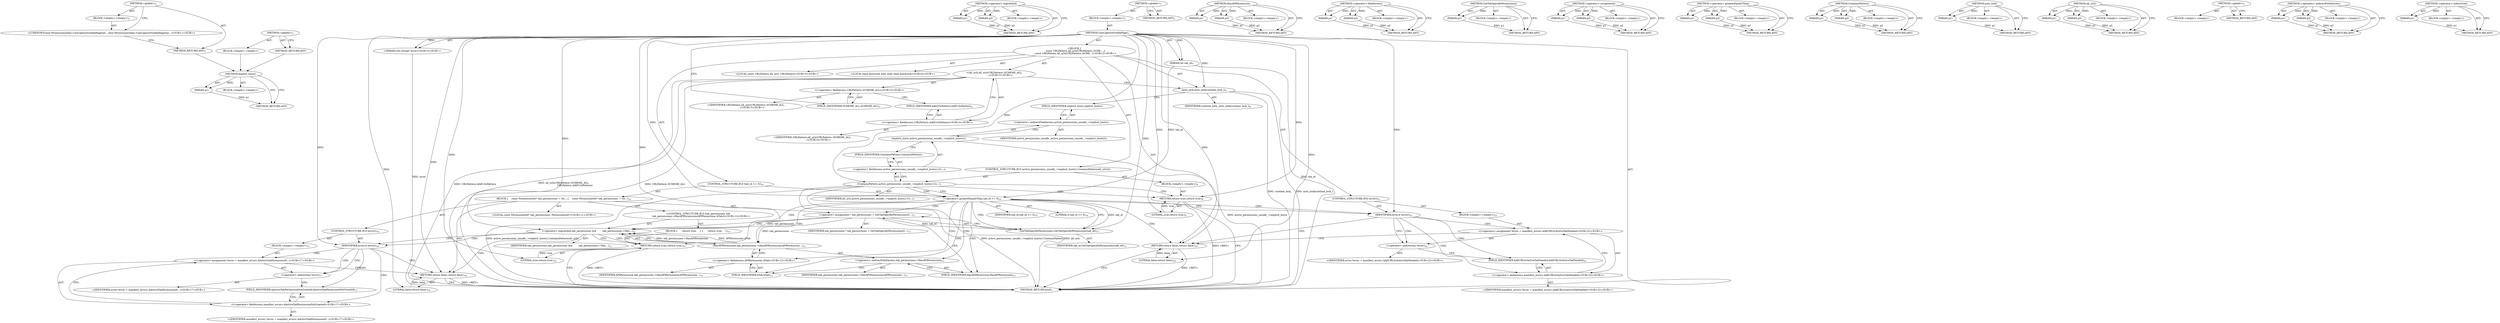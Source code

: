 digraph "&lt;global&gt;" {
vulnerable_126 [label=<(METHOD,explicit_hosts)>];
vulnerable_127 [label=<(PARAM,p1)>];
vulnerable_128 [label=<(BLOCK,&lt;empty&gt;,&lt;empty&gt;)>];
vulnerable_129 [label=<(METHOD_RETURN,ANY)>];
vulnerable_149 [label=<(METHOD,&lt;operator&gt;.logicalAnd)>];
vulnerable_150 [label=<(PARAM,p1)>];
vulnerable_151 [label=<(PARAM,p2)>];
vulnerable_152 [label=<(BLOCK,&lt;empty&gt;,&lt;empty&gt;)>];
vulnerable_153 [label=<(METHOD_RETURN,ANY)>];
vulnerable_6 [label=<(METHOD,&lt;global&gt;)<SUB>1</SUB>>];
vulnerable_7 [label=<(BLOCK,&lt;empty&gt;,&lt;empty&gt;)<SUB>1</SUB>>];
vulnerable_8 [label=<(METHOD,CanCaptureVisiblePage)<SUB>1</SUB>>];
vulnerable_9 [label=<(PARAM,int tab_id)<SUB>1</SUB>>];
vulnerable_10 [label="<(PARAM,std::string* error)<SUB>2</SUB>>"];
vulnerable_11 [label="<(BLOCK,{
   const URLPattern all_urls(URLPattern::SCHE...,{
   const URLPattern all_urls(URLPattern::SCHE...)<SUB>2</SUB>>"];
vulnerable_12 [label="<(LOCAL,const URLPattern all_urls: URLPattern)<SUB>3</SUB>>"];
vulnerable_13 [label="<(all_urls,all_urls(URLPattern::SCHEME_ALL,
              ...)<SUB>3</SUB>>"];
vulnerable_14 [label="<(&lt;operator&gt;.fieldAccess,URLPattern::SCHEME_ALL)<SUB>3</SUB>>"];
vulnerable_15 [label="<(IDENTIFIER,URLPattern,all_urls(URLPattern::SCHEME_ALL,
              ...)<SUB>3</SUB>>"];
vulnerable_16 [label=<(FIELD_IDENTIFIER,SCHEME_ALL,SCHEME_ALL)<SUB>3</SUB>>];
vulnerable_17 [label="<(&lt;operator&gt;.fieldAccess,URLPattern::kAllUrlsPattern)<SUB>4</SUB>>"];
vulnerable_18 [label="<(IDENTIFIER,URLPattern,all_urls(URLPattern::SCHEME_ALL,
              ...)<SUB>4</SUB>>"];
vulnerable_19 [label=<(FIELD_IDENTIFIER,kAllUrlsPattern,kAllUrlsPattern)<SUB>4</SUB>>];
vulnerable_20 [label="<(LOCAL,base.AutoLock auto_lock: base.AutoLock)<SUB>6</SUB>>"];
vulnerable_21 [label=<(auto_lock,auto_lock(runtime_lock_))<SUB>6</SUB>>];
vulnerable_22 [label=<(IDENTIFIER,runtime_lock_,auto_lock(runtime_lock_))<SUB>6</SUB>>];
vulnerable_23 [label=<(CONTROL_STRUCTURE,IF,if (active_permissions_unsafe_-&gt;explicit_hosts().ContainsPattern(all_urls)))<SUB>7</SUB>>];
vulnerable_24 [label=<(ContainsPattern,active_permissions_unsafe_-&gt;explicit_hosts().Co...)<SUB>7</SUB>>];
vulnerable_25 [label=<(&lt;operator&gt;.fieldAccess,active_permissions_unsafe_-&gt;explicit_hosts().Co...)<SUB>7</SUB>>];
vulnerable_26 [label=<(explicit_hosts,active_permissions_unsafe_-&gt;explicit_hosts())<SUB>7</SUB>>];
vulnerable_27 [label=<(&lt;operator&gt;.indirectFieldAccess,active_permissions_unsafe_-&gt;explicit_hosts)<SUB>7</SUB>>];
vulnerable_28 [label=<(IDENTIFIER,active_permissions_unsafe_,active_permissions_unsafe_-&gt;explicit_hosts())<SUB>7</SUB>>];
vulnerable_29 [label=<(FIELD_IDENTIFIER,explicit_hosts,explicit_hosts)<SUB>7</SUB>>];
vulnerable_30 [label=<(FIELD_IDENTIFIER,ContainsPattern,ContainsPattern)<SUB>7</SUB>>];
vulnerable_31 [label=<(IDENTIFIER,all_urls,active_permissions_unsafe_-&gt;explicit_hosts().Co...)<SUB>7</SUB>>];
vulnerable_32 [label=<(BLOCK,&lt;empty&gt;,&lt;empty&gt;)<SUB>8</SUB>>];
vulnerable_33 [label=<(RETURN,return true;,return true;)<SUB>8</SUB>>];
vulnerable_34 [label=<(LITERAL,true,return true;)<SUB>8</SUB>>];
vulnerable_35 [label=<(CONTROL_STRUCTURE,IF,if (tab_id &gt;= 0))<SUB>10</SUB>>];
vulnerable_36 [label=<(&lt;operator&gt;.greaterEqualsThan,tab_id &gt;= 0)<SUB>10</SUB>>];
vulnerable_37 [label=<(IDENTIFIER,tab_id,tab_id &gt;= 0)<SUB>10</SUB>>];
vulnerable_38 [label=<(LITERAL,0,tab_id &gt;= 0)<SUB>10</SUB>>];
vulnerable_39 [label=<(BLOCK,{
    const PermissionSet* tab_permissions = Ge...,{
    const PermissionSet* tab_permissions = Ge...)<SUB>10</SUB>>];
vulnerable_40 [label="<(LOCAL,const PermissionSet* tab_permissions: PermissionSet*)<SUB>11</SUB>>"];
vulnerable_41 [label=<(&lt;operator&gt;.assignment,* tab_permissions = GetTabSpecificPermissions(t...)<SUB>11</SUB>>];
vulnerable_42 [label=<(IDENTIFIER,tab_permissions,* tab_permissions = GetTabSpecificPermissions(t...)<SUB>11</SUB>>];
vulnerable_43 [label=<(GetTabSpecificPermissions,GetTabSpecificPermissions(tab_id))<SUB>11</SUB>>];
vulnerable_44 [label=<(IDENTIFIER,tab_id,GetTabSpecificPermissions(tab_id))<SUB>11</SUB>>];
vulnerable_45 [label="<(CONTROL_STRUCTURE,IF,if (tab_permissions &amp;&amp;
        tab_permissions-&gt;HasAPIPermission(APIPermission::kTab)))<SUB>12</SUB>>"];
vulnerable_46 [label=<(&lt;operator&gt;.logicalAnd,tab_permissions &amp;&amp;
        tab_permissions-&gt;Has...)<SUB>12</SUB>>];
vulnerable_47 [label=<(IDENTIFIER,tab_permissions,tab_permissions &amp;&amp;
        tab_permissions-&gt;Has...)<SUB>12</SUB>>];
vulnerable_48 [label=<(HasAPIPermission,tab_permissions-&gt;HasAPIPermission(APIPermission...)<SUB>13</SUB>>];
vulnerable_49 [label=<(&lt;operator&gt;.indirectFieldAccess,tab_permissions-&gt;HasAPIPermission)<SUB>13</SUB>>];
vulnerable_50 [label=<(IDENTIFIER,tab_permissions,tab_permissions-&gt;HasAPIPermission(APIPermission...)<SUB>13</SUB>>];
vulnerable_51 [label=<(FIELD_IDENTIFIER,HasAPIPermission,HasAPIPermission)<SUB>13</SUB>>];
vulnerable_52 [label="<(&lt;operator&gt;.fieldAccess,APIPermission::kTab)<SUB>13</SUB>>"];
vulnerable_53 [label=<(IDENTIFIER,APIPermission,tab_permissions-&gt;HasAPIPermission(APIPermission...)<SUB>13</SUB>>];
vulnerable_54 [label=<(FIELD_IDENTIFIER,kTab,kTab)<SUB>13</SUB>>];
vulnerable_55 [label=<(BLOCK,{
      return true;
    },{
      return true;
    })<SUB>13</SUB>>];
vulnerable_56 [label=<(RETURN,return true;,return true;)<SUB>14</SUB>>];
vulnerable_57 [label=<(LITERAL,true,return true;)<SUB>14</SUB>>];
vulnerable_58 [label=<(CONTROL_STRUCTURE,IF,if (error))<SUB>16</SUB>>];
vulnerable_59 [label=<(IDENTIFIER,error,if (error))<SUB>16</SUB>>];
vulnerable_60 [label=<(BLOCK,&lt;empty&gt;,&lt;empty&gt;)<SUB>17</SUB>>];
vulnerable_61 [label="<(&lt;operator&gt;.assignment,*error = manifest_errors::kActiveTabPermissionN...)<SUB>17</SUB>>"];
vulnerable_62 [label=<(&lt;operator&gt;.indirection,*error)<SUB>17</SUB>>];
vulnerable_63 [label="<(IDENTIFIER,error,*error = manifest_errors::kActiveTabPermissionN...)<SUB>17</SUB>>"];
vulnerable_64 [label="<(&lt;operator&gt;.fieldAccess,manifest_errors::kActiveTabPermissionNotGranted)<SUB>17</SUB>>"];
vulnerable_65 [label="<(IDENTIFIER,manifest_errors,*error = manifest_errors::kActiveTabPermissionN...)<SUB>17</SUB>>"];
vulnerable_66 [label=<(FIELD_IDENTIFIER,kActiveTabPermissionNotGranted,kActiveTabPermissionNotGranted)<SUB>17</SUB>>];
vulnerable_67 [label=<(RETURN,return false;,return false;)<SUB>18</SUB>>];
vulnerable_68 [label=<(LITERAL,false,return false;)<SUB>18</SUB>>];
vulnerable_69 [label=<(CONTROL_STRUCTURE,IF,if (error))<SUB>21</SUB>>];
vulnerable_70 [label=<(IDENTIFIER,error,if (error))<SUB>21</SUB>>];
vulnerable_71 [label=<(BLOCK,&lt;empty&gt;,&lt;empty&gt;)<SUB>22</SUB>>];
vulnerable_72 [label="<(&lt;operator&gt;.assignment,*error = manifest_errors::kAllURLOrActiveTabNeeded)<SUB>22</SUB>>"];
vulnerable_73 [label=<(&lt;operator&gt;.indirection,*error)<SUB>22</SUB>>];
vulnerable_74 [label="<(IDENTIFIER,error,*error = manifest_errors::kAllURLOrActiveTabNeeded)<SUB>22</SUB>>"];
vulnerable_75 [label="<(&lt;operator&gt;.fieldAccess,manifest_errors::kAllURLOrActiveTabNeeded)<SUB>22</SUB>>"];
vulnerable_76 [label="<(IDENTIFIER,manifest_errors,*error = manifest_errors::kAllURLOrActiveTabNeeded)<SUB>22</SUB>>"];
vulnerable_77 [label=<(FIELD_IDENTIFIER,kAllURLOrActiveTabNeeded,kAllURLOrActiveTabNeeded)<SUB>22</SUB>>];
vulnerable_78 [label=<(RETURN,return false;,return false;)<SUB>23</SUB>>];
vulnerable_79 [label=<(LITERAL,false,return false;)<SUB>23</SUB>>];
vulnerable_80 [label=<(METHOD_RETURN,bool)<SUB>1</SUB>>];
vulnerable_82 [label=<(METHOD_RETURN,ANY)<SUB>1</SUB>>];
vulnerable_154 [label=<(METHOD,HasAPIPermission)>];
vulnerable_155 [label=<(PARAM,p1)>];
vulnerable_156 [label=<(PARAM,p2)>];
vulnerable_157 [label=<(BLOCK,&lt;empty&gt;,&lt;empty&gt;)>];
vulnerable_158 [label=<(METHOD_RETURN,ANY)>];
vulnerable_112 [label=<(METHOD,&lt;operator&gt;.fieldAccess)>];
vulnerable_113 [label=<(PARAM,p1)>];
vulnerable_114 [label=<(PARAM,p2)>];
vulnerable_115 [label=<(BLOCK,&lt;empty&gt;,&lt;empty&gt;)>];
vulnerable_116 [label=<(METHOD_RETURN,ANY)>];
vulnerable_145 [label=<(METHOD,GetTabSpecificPermissions)>];
vulnerable_146 [label=<(PARAM,p1)>];
vulnerable_147 [label=<(BLOCK,&lt;empty&gt;,&lt;empty&gt;)>];
vulnerable_148 [label=<(METHOD_RETURN,ANY)>];
vulnerable_140 [label=<(METHOD,&lt;operator&gt;.assignment)>];
vulnerable_141 [label=<(PARAM,p1)>];
vulnerable_142 [label=<(PARAM,p2)>];
vulnerable_143 [label=<(BLOCK,&lt;empty&gt;,&lt;empty&gt;)>];
vulnerable_144 [label=<(METHOD_RETURN,ANY)>];
vulnerable_135 [label=<(METHOD,&lt;operator&gt;.greaterEqualsThan)>];
vulnerable_136 [label=<(PARAM,p1)>];
vulnerable_137 [label=<(PARAM,p2)>];
vulnerable_138 [label=<(BLOCK,&lt;empty&gt;,&lt;empty&gt;)>];
vulnerable_139 [label=<(METHOD_RETURN,ANY)>];
vulnerable_121 [label=<(METHOD,ContainsPattern)>];
vulnerable_122 [label=<(PARAM,p1)>];
vulnerable_123 [label=<(PARAM,p2)>];
vulnerable_124 [label=<(BLOCK,&lt;empty&gt;,&lt;empty&gt;)>];
vulnerable_125 [label=<(METHOD_RETURN,ANY)>];
vulnerable_117 [label=<(METHOD,auto_lock)>];
vulnerable_118 [label=<(PARAM,p1)>];
vulnerable_119 [label=<(BLOCK,&lt;empty&gt;,&lt;empty&gt;)>];
vulnerable_120 [label=<(METHOD_RETURN,ANY)>];
vulnerable_107 [label=<(METHOD,all_urls)>];
vulnerable_108 [label=<(PARAM,p1)>];
vulnerable_109 [label=<(PARAM,p2)>];
vulnerable_110 [label=<(BLOCK,&lt;empty&gt;,&lt;empty&gt;)>];
vulnerable_111 [label=<(METHOD_RETURN,ANY)>];
vulnerable_101 [label=<(METHOD,&lt;global&gt;)<SUB>1</SUB>>];
vulnerable_102 [label=<(BLOCK,&lt;empty&gt;,&lt;empty&gt;)>];
vulnerable_103 [label=<(METHOD_RETURN,ANY)>];
vulnerable_130 [label=<(METHOD,&lt;operator&gt;.indirectFieldAccess)>];
vulnerable_131 [label=<(PARAM,p1)>];
vulnerable_132 [label=<(PARAM,p2)>];
vulnerable_133 [label=<(BLOCK,&lt;empty&gt;,&lt;empty&gt;)>];
vulnerable_134 [label=<(METHOD_RETURN,ANY)>];
vulnerable_159 [label=<(METHOD,&lt;operator&gt;.indirection)>];
vulnerable_160 [label=<(PARAM,p1)>];
vulnerable_161 [label=<(BLOCK,&lt;empty&gt;,&lt;empty&gt;)>];
vulnerable_162 [label=<(METHOD_RETURN,ANY)>];
fixed_6 [label=<(METHOD,&lt;global&gt;)<SUB>1</SUB>>];
fixed_7 [label=<(BLOCK,&lt;empty&gt;,&lt;empty&gt;)<SUB>1</SUB>>];
fixed_8 [label="<(UNKNOWN,bool PermissionsData::CanCaptureVisiblePage(int...,bool PermissionsData::CanCaptureVisiblePage(int...)<SUB>1</SUB>>"];
fixed_9 [label=<(METHOD_RETURN,ANY)<SUB>1</SUB>>];
fixed_14 [label=<(METHOD,&lt;global&gt;)<SUB>1</SUB>>];
fixed_15 [label=<(BLOCK,&lt;empty&gt;,&lt;empty&gt;)>];
fixed_16 [label=<(METHOD_RETURN,ANY)>];
vulnerable_126 -> vulnerable_127  [key=0, label="AST: "];
vulnerable_126 -> vulnerable_127  [key=1, label="DDG: "];
vulnerable_126 -> vulnerable_128  [key=0, label="AST: "];
vulnerable_126 -> vulnerable_129  [key=0, label="AST: "];
vulnerable_126 -> vulnerable_129  [key=1, label="CFG: "];
vulnerable_127 -> vulnerable_129  [key=0, label="DDG: p1"];
vulnerable_149 -> vulnerable_150  [key=0, label="AST: "];
vulnerable_149 -> vulnerable_150  [key=1, label="DDG: "];
vulnerable_149 -> vulnerable_152  [key=0, label="AST: "];
vulnerable_149 -> vulnerable_151  [key=0, label="AST: "];
vulnerable_149 -> vulnerable_151  [key=1, label="DDG: "];
vulnerable_149 -> vulnerable_153  [key=0, label="AST: "];
vulnerable_149 -> vulnerable_153  [key=1, label="CFG: "];
vulnerable_150 -> vulnerable_153  [key=0, label="DDG: p1"];
vulnerable_151 -> vulnerable_153  [key=0, label="DDG: p2"];
vulnerable_6 -> vulnerable_7  [key=0, label="AST: "];
vulnerable_6 -> vulnerable_82  [key=0, label="AST: "];
vulnerable_6 -> vulnerable_82  [key=1, label="CFG: "];
vulnerable_7 -> vulnerable_8  [key=0, label="AST: "];
vulnerable_8 -> vulnerable_9  [key=0, label="AST: "];
vulnerable_8 -> vulnerable_9  [key=1, label="DDG: "];
vulnerable_8 -> vulnerable_10  [key=0, label="AST: "];
vulnerable_8 -> vulnerable_10  [key=1, label="DDG: "];
vulnerable_8 -> vulnerable_11  [key=0, label="AST: "];
vulnerable_8 -> vulnerable_80  [key=0, label="AST: "];
vulnerable_8 -> vulnerable_16  [key=0, label="CFG: "];
vulnerable_8 -> vulnerable_78  [key=0, label="DDG: "];
vulnerable_8 -> vulnerable_21  [key=0, label="DDG: "];
vulnerable_8 -> vulnerable_70  [key=0, label="DDG: "];
vulnerable_8 -> vulnerable_79  [key=0, label="DDG: "];
vulnerable_8 -> vulnerable_24  [key=0, label="DDG: "];
vulnerable_8 -> vulnerable_33  [key=0, label="DDG: "];
vulnerable_8 -> vulnerable_36  [key=0, label="DDG: "];
vulnerable_8 -> vulnerable_67  [key=0, label="DDG: "];
vulnerable_8 -> vulnerable_34  [key=0, label="DDG: "];
vulnerable_8 -> vulnerable_59  [key=0, label="DDG: "];
vulnerable_8 -> vulnerable_68  [key=0, label="DDG: "];
vulnerable_8 -> vulnerable_43  [key=0, label="DDG: "];
vulnerable_8 -> vulnerable_46  [key=0, label="DDG: "];
vulnerable_8 -> vulnerable_56  [key=0, label="DDG: "];
vulnerable_8 -> vulnerable_57  [key=0, label="DDG: "];
vulnerable_9 -> vulnerable_80  [key=0, label="DDG: tab_id"];
vulnerable_9 -> vulnerable_36  [key=0, label="DDG: tab_id"];
vulnerable_10 -> vulnerable_80  [key=0, label="DDG: error"];
vulnerable_11 -> vulnerable_12  [key=0, label="AST: "];
vulnerable_11 -> vulnerable_13  [key=0, label="AST: "];
vulnerable_11 -> vulnerable_20  [key=0, label="AST: "];
vulnerable_11 -> vulnerable_21  [key=0, label="AST: "];
vulnerable_11 -> vulnerable_23  [key=0, label="AST: "];
vulnerable_11 -> vulnerable_35  [key=0, label="AST: "];
vulnerable_11 -> vulnerable_69  [key=0, label="AST: "];
vulnerable_11 -> vulnerable_78  [key=0, label="AST: "];
vulnerable_13 -> vulnerable_14  [key=0, label="AST: "];
vulnerable_13 -> vulnerable_17  [key=0, label="AST: "];
vulnerable_13 -> vulnerable_21  [key=0, label="CFG: "];
vulnerable_13 -> vulnerable_80  [key=0, label="DDG: URLPattern::SCHEME_ALL"];
vulnerable_13 -> vulnerable_80  [key=1, label="DDG: URLPattern::kAllUrlsPattern"];
vulnerable_13 -> vulnerable_80  [key=2, label="DDG: all_urls(URLPattern::SCHEME_ALL,
                             URLPattern::kAllUrlsPattern)"];
vulnerable_14 -> vulnerable_15  [key=0, label="AST: "];
vulnerable_14 -> vulnerable_16  [key=0, label="AST: "];
vulnerable_14 -> vulnerable_19  [key=0, label="CFG: "];
vulnerable_16 -> vulnerable_14  [key=0, label="CFG: "];
vulnerable_17 -> vulnerable_18  [key=0, label="AST: "];
vulnerable_17 -> vulnerable_19  [key=0, label="AST: "];
vulnerable_17 -> vulnerable_13  [key=0, label="CFG: "];
vulnerable_19 -> vulnerable_17  [key=0, label="CFG: "];
vulnerable_21 -> vulnerable_22  [key=0, label="AST: "];
vulnerable_21 -> vulnerable_29  [key=0, label="CFG: "];
vulnerable_21 -> vulnerable_80  [key=0, label="DDG: auto_lock(runtime_lock_)"];
vulnerable_21 -> vulnerable_80  [key=1, label="DDG: runtime_lock_"];
vulnerable_23 -> vulnerable_24  [key=0, label="AST: "];
vulnerable_23 -> vulnerable_32  [key=0, label="AST: "];
vulnerable_24 -> vulnerable_25  [key=0, label="AST: "];
vulnerable_24 -> vulnerable_31  [key=0, label="AST: "];
vulnerable_24 -> vulnerable_33  [key=0, label="CFG: "];
vulnerable_24 -> vulnerable_33  [key=1, label="CDG: "];
vulnerable_24 -> vulnerable_36  [key=0, label="CFG: "];
vulnerable_24 -> vulnerable_36  [key=1, label="CDG: "];
vulnerable_24 -> vulnerable_80  [key=0, label="DDG: active_permissions_unsafe_-&gt;explicit_hosts().ContainsPattern"];
vulnerable_24 -> vulnerable_80  [key=1, label="DDG: all_urls"];
vulnerable_24 -> vulnerable_80  [key=2, label="DDG: active_permissions_unsafe_-&gt;explicit_hosts().ContainsPattern(all_urls)"];
vulnerable_25 -> vulnerable_26  [key=0, label="AST: "];
vulnerable_25 -> vulnerable_30  [key=0, label="AST: "];
vulnerable_25 -> vulnerable_24  [key=0, label="CFG: "];
vulnerable_26 -> vulnerable_27  [key=0, label="AST: "];
vulnerable_26 -> vulnerable_30  [key=0, label="CFG: "];
vulnerable_26 -> vulnerable_80  [key=0, label="DDG: active_permissions_unsafe_-&gt;explicit_hosts"];
vulnerable_27 -> vulnerable_28  [key=0, label="AST: "];
vulnerable_27 -> vulnerable_29  [key=0, label="AST: "];
vulnerable_27 -> vulnerable_26  [key=0, label="CFG: "];
vulnerable_29 -> vulnerable_27  [key=0, label="CFG: "];
vulnerable_30 -> vulnerable_25  [key=0, label="CFG: "];
vulnerable_32 -> vulnerable_33  [key=0, label="AST: "];
vulnerable_33 -> vulnerable_34  [key=0, label="AST: "];
vulnerable_33 -> vulnerable_80  [key=0, label="CFG: "];
vulnerable_33 -> vulnerable_80  [key=1, label="DDG: &lt;RET&gt;"];
vulnerable_34 -> vulnerable_33  [key=0, label="DDG: true"];
vulnerable_35 -> vulnerable_36  [key=0, label="AST: "];
vulnerable_35 -> vulnerable_39  [key=0, label="AST: "];
vulnerable_36 -> vulnerable_37  [key=0, label="AST: "];
vulnerable_36 -> vulnerable_38  [key=0, label="AST: "];
vulnerable_36 -> vulnerable_70  [key=0, label="CFG: "];
vulnerable_36 -> vulnerable_70  [key=1, label="CDG: "];
vulnerable_36 -> vulnerable_43  [key=0, label="CFG: "];
vulnerable_36 -> vulnerable_43  [key=1, label="DDG: tab_id"];
vulnerable_36 -> vulnerable_43  [key=2, label="CDG: "];
vulnerable_36 -> vulnerable_46  [key=0, label="CDG: "];
vulnerable_36 -> vulnerable_41  [key=0, label="CDG: "];
vulnerable_36 -> vulnerable_78  [key=0, label="CDG: "];
vulnerable_36 -> vulnerable_48  [key=0, label="CDG: "];
vulnerable_36 -> vulnerable_49  [key=0, label="CDG: "];
vulnerable_36 -> vulnerable_51  [key=0, label="CDG: "];
vulnerable_36 -> vulnerable_52  [key=0, label="CDG: "];
vulnerable_36 -> vulnerable_54  [key=0, label="CDG: "];
vulnerable_39 -> vulnerable_40  [key=0, label="AST: "];
vulnerable_39 -> vulnerable_41  [key=0, label="AST: "];
vulnerable_39 -> vulnerable_45  [key=0, label="AST: "];
vulnerable_39 -> vulnerable_58  [key=0, label="AST: "];
vulnerable_39 -> vulnerable_67  [key=0, label="AST: "];
vulnerable_41 -> vulnerable_42  [key=0, label="AST: "];
vulnerable_41 -> vulnerable_43  [key=0, label="AST: "];
vulnerable_41 -> vulnerable_46  [key=0, label="CFG: "];
vulnerable_41 -> vulnerable_46  [key=1, label="DDG: tab_permissions"];
vulnerable_41 -> vulnerable_51  [key=0, label="CFG: "];
vulnerable_41 -> vulnerable_48  [key=0, label="DDG: tab_permissions"];
vulnerable_43 -> vulnerable_44  [key=0, label="AST: "];
vulnerable_43 -> vulnerable_41  [key=0, label="CFG: "];
vulnerable_43 -> vulnerable_41  [key=1, label="DDG: tab_id"];
vulnerable_45 -> vulnerable_46  [key=0, label="AST: "];
vulnerable_45 -> vulnerable_55  [key=0, label="AST: "];
vulnerable_46 -> vulnerable_47  [key=0, label="AST: "];
vulnerable_46 -> vulnerable_48  [key=0, label="AST: "];
vulnerable_46 -> vulnerable_59  [key=0, label="CFG: "];
vulnerable_46 -> vulnerable_59  [key=1, label="CDG: "];
vulnerable_46 -> vulnerable_56  [key=0, label="CFG: "];
vulnerable_46 -> vulnerable_56  [key=1, label="CDG: "];
vulnerable_46 -> vulnerable_67  [key=0, label="CDG: "];
vulnerable_48 -> vulnerable_49  [key=0, label="AST: "];
vulnerable_48 -> vulnerable_52  [key=0, label="AST: "];
vulnerable_48 -> vulnerable_46  [key=0, label="CFG: "];
vulnerable_48 -> vulnerable_46  [key=1, label="DDG: tab_permissions-&gt;HasAPIPermission"];
vulnerable_48 -> vulnerable_46  [key=2, label="DDG: APIPermission::kTab"];
vulnerable_49 -> vulnerable_50  [key=0, label="AST: "];
vulnerable_49 -> vulnerable_51  [key=0, label="AST: "];
vulnerable_49 -> vulnerable_54  [key=0, label="CFG: "];
vulnerable_51 -> vulnerable_49  [key=0, label="CFG: "];
vulnerable_52 -> vulnerable_53  [key=0, label="AST: "];
vulnerable_52 -> vulnerable_54  [key=0, label="AST: "];
vulnerable_52 -> vulnerable_48  [key=0, label="CFG: "];
vulnerable_54 -> vulnerable_52  [key=0, label="CFG: "];
vulnerable_55 -> vulnerable_56  [key=0, label="AST: "];
vulnerable_56 -> vulnerable_57  [key=0, label="AST: "];
vulnerable_56 -> vulnerable_80  [key=0, label="CFG: "];
vulnerable_56 -> vulnerable_80  [key=1, label="DDG: &lt;RET&gt;"];
vulnerable_57 -> vulnerable_56  [key=0, label="DDG: true"];
vulnerable_58 -> vulnerable_59  [key=0, label="AST: "];
vulnerable_58 -> vulnerable_60  [key=0, label="AST: "];
vulnerable_59 -> vulnerable_62  [key=0, label="CFG: "];
vulnerable_59 -> vulnerable_62  [key=1, label="CDG: "];
vulnerable_59 -> vulnerable_67  [key=0, label="CFG: "];
vulnerable_59 -> vulnerable_61  [key=0, label="CDG: "];
vulnerable_59 -> vulnerable_64  [key=0, label="CDG: "];
vulnerable_59 -> vulnerable_66  [key=0, label="CDG: "];
vulnerable_60 -> vulnerable_61  [key=0, label="AST: "];
vulnerable_61 -> vulnerable_62  [key=0, label="AST: "];
vulnerable_61 -> vulnerable_64  [key=0, label="AST: "];
vulnerable_61 -> vulnerable_67  [key=0, label="CFG: "];
vulnerable_62 -> vulnerable_63  [key=0, label="AST: "];
vulnerable_62 -> vulnerable_66  [key=0, label="CFG: "];
vulnerable_64 -> vulnerable_65  [key=0, label="AST: "];
vulnerable_64 -> vulnerable_66  [key=0, label="AST: "];
vulnerable_64 -> vulnerable_61  [key=0, label="CFG: "];
vulnerable_66 -> vulnerable_64  [key=0, label="CFG: "];
vulnerable_67 -> vulnerable_68  [key=0, label="AST: "];
vulnerable_67 -> vulnerable_80  [key=0, label="CFG: "];
vulnerable_67 -> vulnerable_80  [key=1, label="DDG: &lt;RET&gt;"];
vulnerable_68 -> vulnerable_67  [key=0, label="DDG: false"];
vulnerable_69 -> vulnerable_70  [key=0, label="AST: "];
vulnerable_69 -> vulnerable_71  [key=0, label="AST: "];
vulnerable_70 -> vulnerable_73  [key=0, label="CFG: "];
vulnerable_70 -> vulnerable_73  [key=1, label="CDG: "];
vulnerable_70 -> vulnerable_78  [key=0, label="CFG: "];
vulnerable_70 -> vulnerable_77  [key=0, label="CDG: "];
vulnerable_70 -> vulnerable_75  [key=0, label="CDG: "];
vulnerable_70 -> vulnerable_72  [key=0, label="CDG: "];
vulnerable_71 -> vulnerable_72  [key=0, label="AST: "];
vulnerable_72 -> vulnerable_73  [key=0, label="AST: "];
vulnerable_72 -> vulnerable_75  [key=0, label="AST: "];
vulnerable_72 -> vulnerable_78  [key=0, label="CFG: "];
vulnerable_73 -> vulnerable_74  [key=0, label="AST: "];
vulnerable_73 -> vulnerable_77  [key=0, label="CFG: "];
vulnerable_75 -> vulnerable_76  [key=0, label="AST: "];
vulnerable_75 -> vulnerable_77  [key=0, label="AST: "];
vulnerable_75 -> vulnerable_72  [key=0, label="CFG: "];
vulnerable_77 -> vulnerable_75  [key=0, label="CFG: "];
vulnerable_78 -> vulnerable_79  [key=0, label="AST: "];
vulnerable_78 -> vulnerable_80  [key=0, label="CFG: "];
vulnerable_78 -> vulnerable_80  [key=1, label="DDG: &lt;RET&gt;"];
vulnerable_79 -> vulnerable_78  [key=0, label="DDG: false"];
vulnerable_154 -> vulnerable_155  [key=0, label="AST: "];
vulnerable_154 -> vulnerable_155  [key=1, label="DDG: "];
vulnerable_154 -> vulnerable_157  [key=0, label="AST: "];
vulnerable_154 -> vulnerable_156  [key=0, label="AST: "];
vulnerable_154 -> vulnerable_156  [key=1, label="DDG: "];
vulnerable_154 -> vulnerable_158  [key=0, label="AST: "];
vulnerable_154 -> vulnerable_158  [key=1, label="CFG: "];
vulnerable_155 -> vulnerable_158  [key=0, label="DDG: p1"];
vulnerable_156 -> vulnerable_158  [key=0, label="DDG: p2"];
vulnerable_112 -> vulnerable_113  [key=0, label="AST: "];
vulnerable_112 -> vulnerable_113  [key=1, label="DDG: "];
vulnerable_112 -> vulnerable_115  [key=0, label="AST: "];
vulnerable_112 -> vulnerable_114  [key=0, label="AST: "];
vulnerable_112 -> vulnerable_114  [key=1, label="DDG: "];
vulnerable_112 -> vulnerable_116  [key=0, label="AST: "];
vulnerable_112 -> vulnerable_116  [key=1, label="CFG: "];
vulnerable_113 -> vulnerable_116  [key=0, label="DDG: p1"];
vulnerable_114 -> vulnerable_116  [key=0, label="DDG: p2"];
vulnerable_145 -> vulnerable_146  [key=0, label="AST: "];
vulnerable_145 -> vulnerable_146  [key=1, label="DDG: "];
vulnerable_145 -> vulnerable_147  [key=0, label="AST: "];
vulnerable_145 -> vulnerable_148  [key=0, label="AST: "];
vulnerable_145 -> vulnerable_148  [key=1, label="CFG: "];
vulnerable_146 -> vulnerable_148  [key=0, label="DDG: p1"];
vulnerable_140 -> vulnerable_141  [key=0, label="AST: "];
vulnerable_140 -> vulnerable_141  [key=1, label="DDG: "];
vulnerable_140 -> vulnerable_143  [key=0, label="AST: "];
vulnerable_140 -> vulnerable_142  [key=0, label="AST: "];
vulnerable_140 -> vulnerable_142  [key=1, label="DDG: "];
vulnerable_140 -> vulnerable_144  [key=0, label="AST: "];
vulnerable_140 -> vulnerable_144  [key=1, label="CFG: "];
vulnerable_141 -> vulnerable_144  [key=0, label="DDG: p1"];
vulnerable_142 -> vulnerable_144  [key=0, label="DDG: p2"];
vulnerable_135 -> vulnerable_136  [key=0, label="AST: "];
vulnerable_135 -> vulnerable_136  [key=1, label="DDG: "];
vulnerable_135 -> vulnerable_138  [key=0, label="AST: "];
vulnerable_135 -> vulnerable_137  [key=0, label="AST: "];
vulnerable_135 -> vulnerable_137  [key=1, label="DDG: "];
vulnerable_135 -> vulnerable_139  [key=0, label="AST: "];
vulnerable_135 -> vulnerable_139  [key=1, label="CFG: "];
vulnerable_136 -> vulnerable_139  [key=0, label="DDG: p1"];
vulnerable_137 -> vulnerable_139  [key=0, label="DDG: p2"];
vulnerable_121 -> vulnerable_122  [key=0, label="AST: "];
vulnerable_121 -> vulnerable_122  [key=1, label="DDG: "];
vulnerable_121 -> vulnerable_124  [key=0, label="AST: "];
vulnerable_121 -> vulnerable_123  [key=0, label="AST: "];
vulnerable_121 -> vulnerable_123  [key=1, label="DDG: "];
vulnerable_121 -> vulnerable_125  [key=0, label="AST: "];
vulnerable_121 -> vulnerable_125  [key=1, label="CFG: "];
vulnerable_122 -> vulnerable_125  [key=0, label="DDG: p1"];
vulnerable_123 -> vulnerable_125  [key=0, label="DDG: p2"];
vulnerable_117 -> vulnerable_118  [key=0, label="AST: "];
vulnerable_117 -> vulnerable_118  [key=1, label="DDG: "];
vulnerable_117 -> vulnerable_119  [key=0, label="AST: "];
vulnerable_117 -> vulnerable_120  [key=0, label="AST: "];
vulnerable_117 -> vulnerable_120  [key=1, label="CFG: "];
vulnerable_118 -> vulnerable_120  [key=0, label="DDG: p1"];
vulnerable_107 -> vulnerable_108  [key=0, label="AST: "];
vulnerable_107 -> vulnerable_108  [key=1, label="DDG: "];
vulnerable_107 -> vulnerable_110  [key=0, label="AST: "];
vulnerable_107 -> vulnerable_109  [key=0, label="AST: "];
vulnerable_107 -> vulnerable_109  [key=1, label="DDG: "];
vulnerable_107 -> vulnerable_111  [key=0, label="AST: "];
vulnerable_107 -> vulnerable_111  [key=1, label="CFG: "];
vulnerable_108 -> vulnerable_111  [key=0, label="DDG: p1"];
vulnerable_109 -> vulnerable_111  [key=0, label="DDG: p2"];
vulnerable_101 -> vulnerable_102  [key=0, label="AST: "];
vulnerable_101 -> vulnerable_103  [key=0, label="AST: "];
vulnerable_101 -> vulnerable_103  [key=1, label="CFG: "];
vulnerable_130 -> vulnerable_131  [key=0, label="AST: "];
vulnerable_130 -> vulnerable_131  [key=1, label="DDG: "];
vulnerable_130 -> vulnerable_133  [key=0, label="AST: "];
vulnerable_130 -> vulnerable_132  [key=0, label="AST: "];
vulnerable_130 -> vulnerable_132  [key=1, label="DDG: "];
vulnerable_130 -> vulnerable_134  [key=0, label="AST: "];
vulnerable_130 -> vulnerable_134  [key=1, label="CFG: "];
vulnerable_131 -> vulnerable_134  [key=0, label="DDG: p1"];
vulnerable_132 -> vulnerable_134  [key=0, label="DDG: p2"];
vulnerable_159 -> vulnerable_160  [key=0, label="AST: "];
vulnerable_159 -> vulnerable_160  [key=1, label="DDG: "];
vulnerable_159 -> vulnerable_161  [key=0, label="AST: "];
vulnerable_159 -> vulnerable_162  [key=0, label="AST: "];
vulnerable_159 -> vulnerable_162  [key=1, label="CFG: "];
vulnerable_160 -> vulnerable_162  [key=0, label="DDG: p1"];
fixed_6 -> fixed_7  [key=0, label="AST: "];
fixed_6 -> fixed_9  [key=0, label="AST: "];
fixed_6 -> fixed_8  [key=0, label="CFG: "];
fixed_7 -> fixed_8  [key=0, label="AST: "];
fixed_8 -> fixed_9  [key=0, label="CFG: "];
fixed_9 -> vulnerable_126  [key=0];
fixed_14 -> fixed_15  [key=0, label="AST: "];
fixed_14 -> fixed_16  [key=0, label="AST: "];
fixed_14 -> fixed_16  [key=1, label="CFG: "];
fixed_15 -> vulnerable_126  [key=0];
fixed_16 -> vulnerable_126  [key=0];
}
